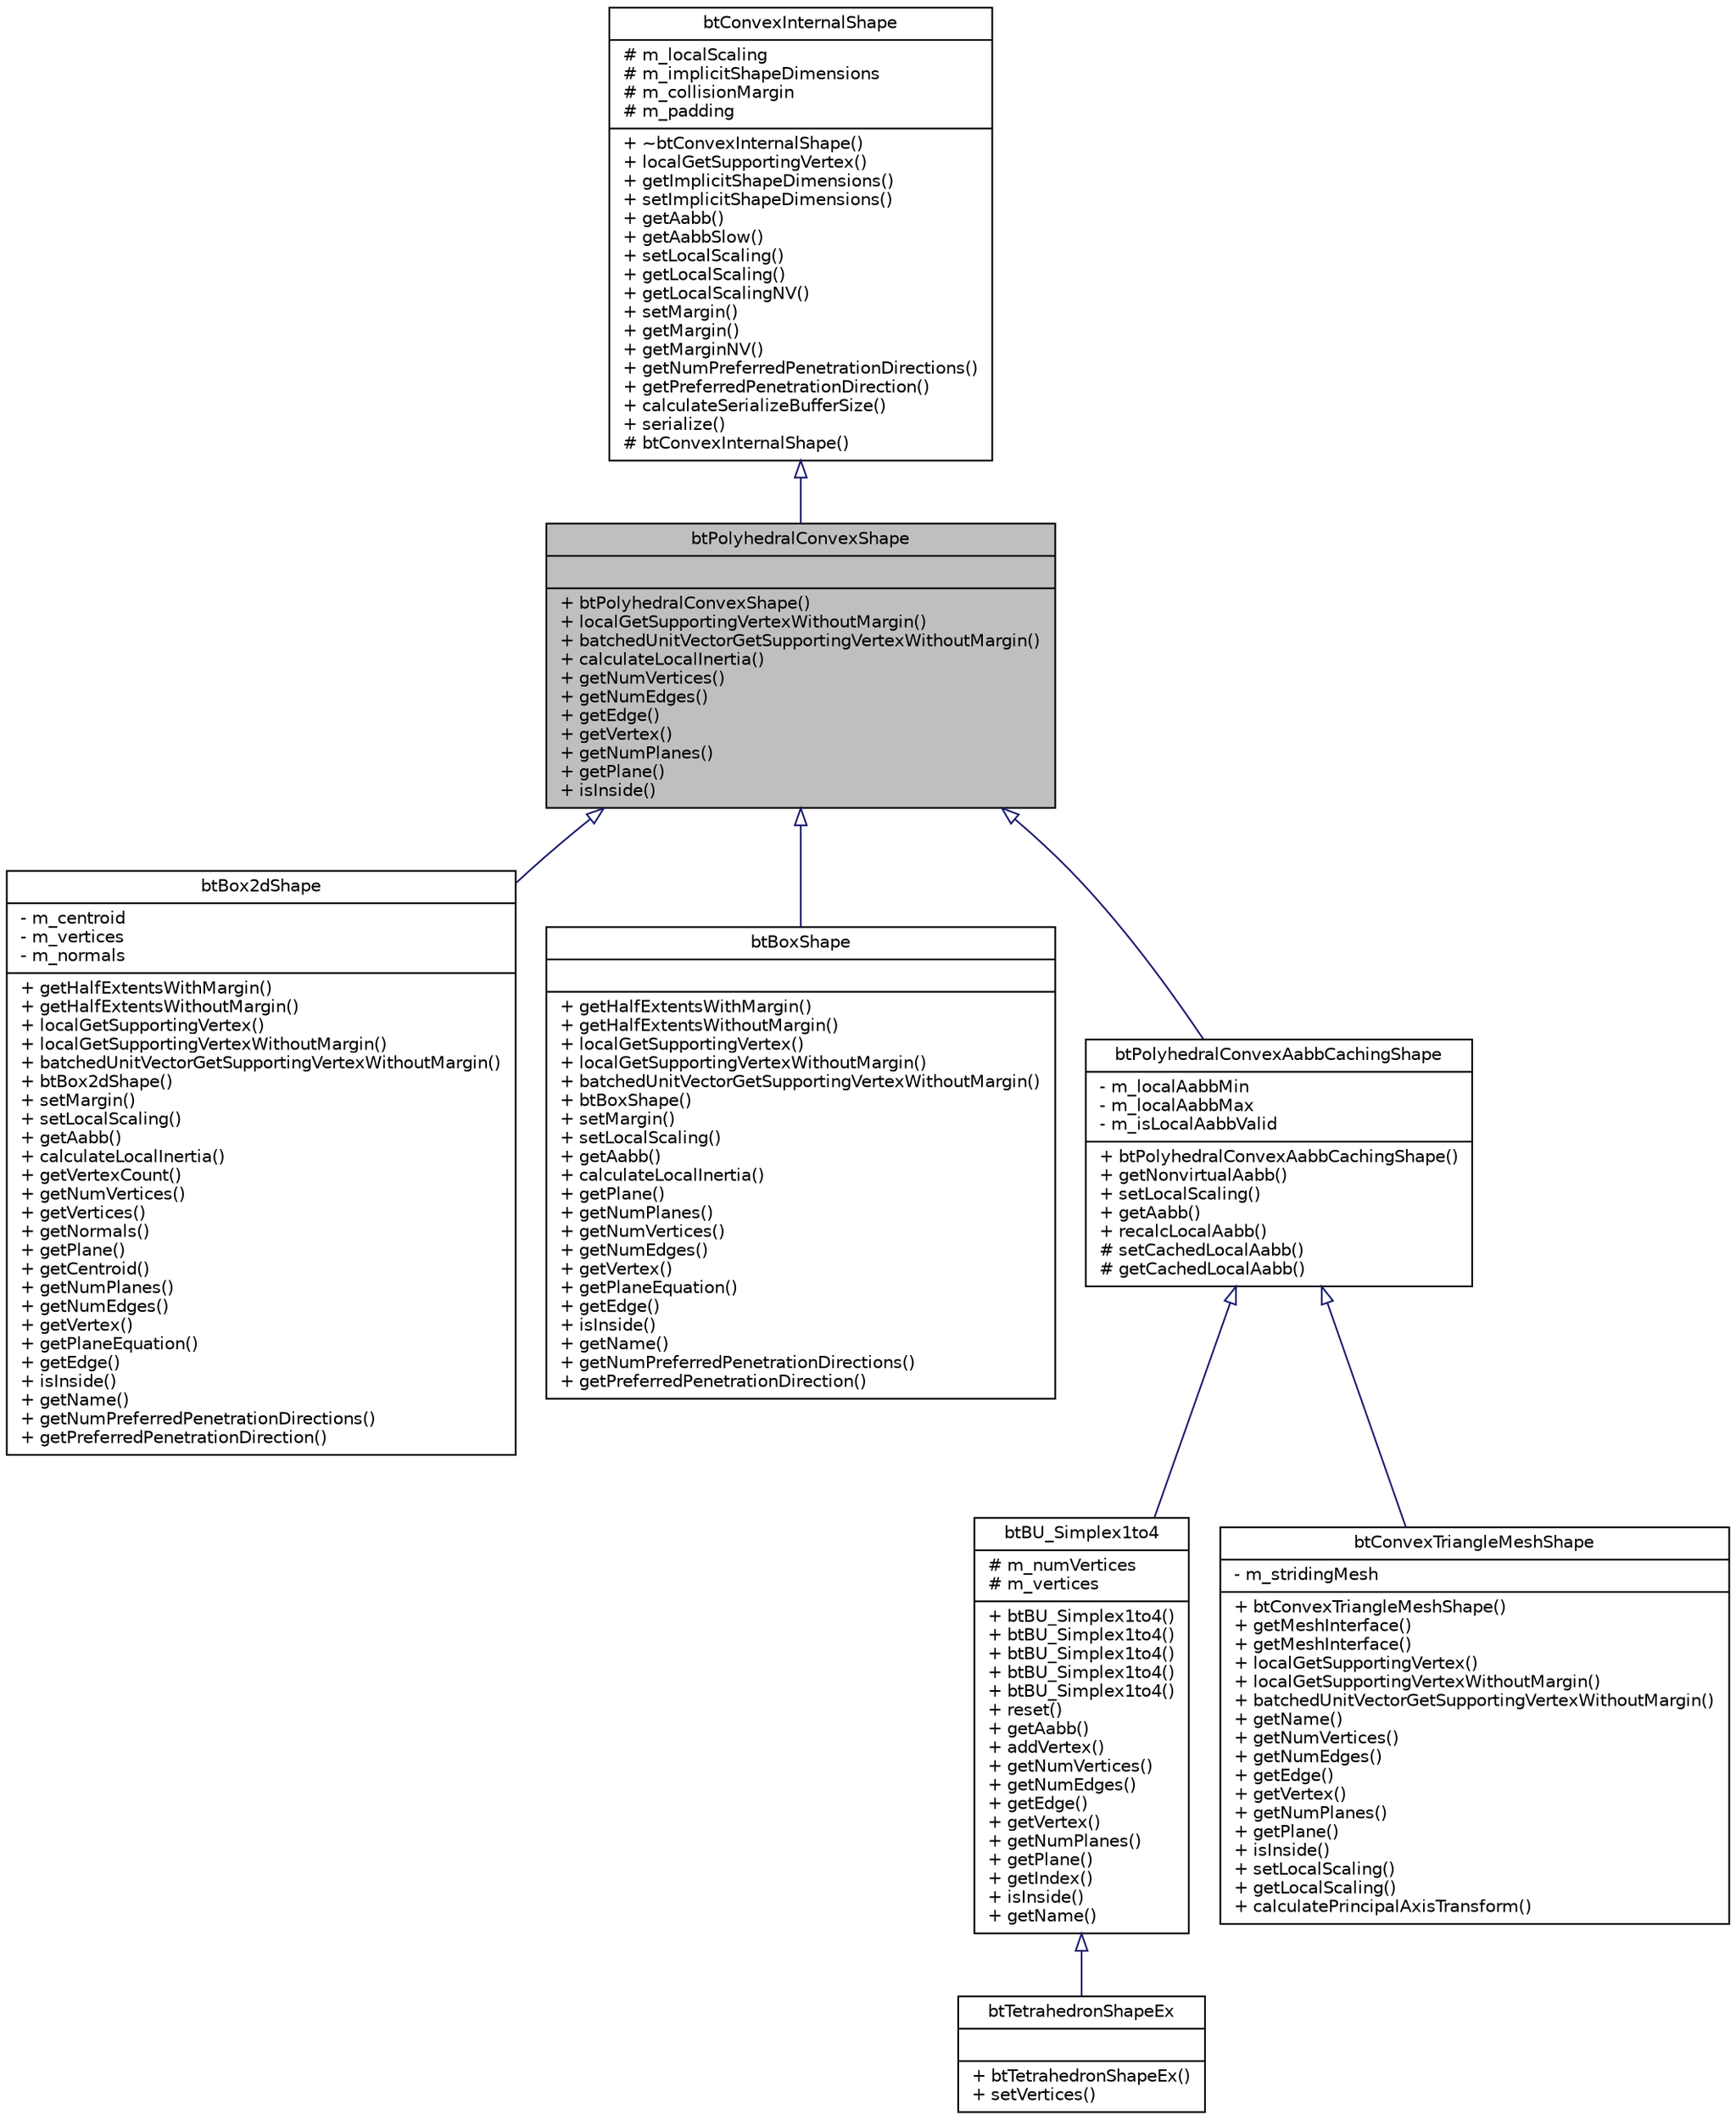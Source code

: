 digraph G
{
  edge [fontname="Helvetica",fontsize="10",labelfontname="Helvetica",labelfontsize="10"];
  node [fontname="Helvetica",fontsize="10",shape=record];
  Node1 [label="{btPolyhedralConvexShape\n||+ btPolyhedralConvexShape()\l+ localGetSupportingVertexWithoutMargin()\l+ batchedUnitVectorGetSupportingVertexWithoutMargin()\l+ calculateLocalInertia()\l+ getNumVertices()\l+ getNumEdges()\l+ getEdge()\l+ getVertex()\l+ getNumPlanes()\l+ getPlane()\l+ isInside()\l}",height=0.2,width=0.4,color="black", fillcolor="grey75", style="filled" fontcolor="black"];
  Node2 -> Node1 [dir=back,color="midnightblue",fontsize="10",style="solid",arrowtail="empty",fontname="Helvetica"];
  Node2 [label="{btConvexInternalShape\n|# m_localScaling\l# m_implicitShapeDimensions\l# m_collisionMargin\l# m_padding\l|+ ~btConvexInternalShape()\l+ localGetSupportingVertex()\l+ getImplicitShapeDimensions()\l+ setImplicitShapeDimensions()\l+ getAabb()\l+ getAabbSlow()\l+ setLocalScaling()\l+ getLocalScaling()\l+ getLocalScalingNV()\l+ setMargin()\l+ getMargin()\l+ getMarginNV()\l+ getNumPreferredPenetrationDirections()\l+ getPreferredPenetrationDirection()\l+ calculateSerializeBufferSize()\l+ serialize()\l# btConvexInternalShape()\l}",height=0.2,width=0.4,color="black", fillcolor="white", style="filled",URL="$de/d1a/classbtConvexInternalShape.html",tooltip="The btConvexInternalShape is an internal base class, shared by most convex shape implementations."];
  Node1 -> Node3 [dir=back,color="midnightblue",fontsize="10",style="solid",arrowtail="empty",fontname="Helvetica"];
  Node3 [label="{btBox2dShape\n|- m_centroid\l- m_vertices\l- m_normals\l|+ getHalfExtentsWithMargin()\l+ getHalfExtentsWithoutMargin()\l+ localGetSupportingVertex()\l+ localGetSupportingVertexWithoutMargin()\l+ batchedUnitVectorGetSupportingVertexWithoutMargin()\l+ btBox2dShape()\l+ setMargin()\l+ setLocalScaling()\l+ getAabb()\l+ calculateLocalInertia()\l+ getVertexCount()\l+ getNumVertices()\l+ getVertices()\l+ getNormals()\l+ getPlane()\l+ getCentroid()\l+ getNumPlanes()\l+ getNumEdges()\l+ getVertex()\l+ getPlaneEquation()\l+ getEdge()\l+ isInside()\l+ getName()\l+ getNumPreferredPenetrationDirections()\l+ getPreferredPenetrationDirection()\l}",height=0.2,width=0.4,color="black", fillcolor="white", style="filled",URL="$df/dc3/classbtBox2dShape.html",tooltip="The btBox2dShape is a box primitive around the origin, its sides axis aligned with length specified b..."];
  Node1 -> Node4 [dir=back,color="midnightblue",fontsize="10",style="solid",arrowtail="empty",fontname="Helvetica"];
  Node4 [label="{btBoxShape\n||+ getHalfExtentsWithMargin()\l+ getHalfExtentsWithoutMargin()\l+ localGetSupportingVertex()\l+ localGetSupportingVertexWithoutMargin()\l+ batchedUnitVectorGetSupportingVertexWithoutMargin()\l+ btBoxShape()\l+ setMargin()\l+ setLocalScaling()\l+ getAabb()\l+ calculateLocalInertia()\l+ getPlane()\l+ getNumPlanes()\l+ getNumVertices()\l+ getNumEdges()\l+ getVertex()\l+ getPlaneEquation()\l+ getEdge()\l+ isInside()\l+ getName()\l+ getNumPreferredPenetrationDirections()\l+ getPreferredPenetrationDirection()\l}",height=0.2,width=0.4,color="black", fillcolor="white", style="filled",URL="$da/df8/classbtBoxShape.html",tooltip="The btBoxShape is a box primitive around the origin, its sides axis aligned with length specified by ..."];
  Node1 -> Node5 [dir=back,color="midnightblue",fontsize="10",style="solid",arrowtail="empty",fontname="Helvetica"];
  Node5 [label="{btPolyhedralConvexAabbCachingShape\n|- m_localAabbMin\l- m_localAabbMax\l- m_isLocalAabbValid\l|+ btPolyhedralConvexAabbCachingShape()\l+ getNonvirtualAabb()\l+ setLocalScaling()\l+ getAabb()\l+ recalcLocalAabb()\l# setCachedLocalAabb()\l# getCachedLocalAabb()\l}",height=0.2,width=0.4,color="black", fillcolor="white", style="filled",URL="$de/dd1/classbtPolyhedralConvexAabbCachingShape.html",tooltip="The btPolyhedralConvexAabbCachingShape adds aabb caching to the btPolyhedralConvexShape."];
  Node5 -> Node6 [dir=back,color="midnightblue",fontsize="10",style="solid",arrowtail="empty",fontname="Helvetica"];
  Node6 [label="{btBU_Simplex1to4\n|# m_numVertices\l# m_vertices\l|+ btBU_Simplex1to4()\l+ btBU_Simplex1to4()\l+ btBU_Simplex1to4()\l+ btBU_Simplex1to4()\l+ btBU_Simplex1to4()\l+ reset()\l+ getAabb()\l+ addVertex()\l+ getNumVertices()\l+ getNumEdges()\l+ getEdge()\l+ getVertex()\l+ getNumPlanes()\l+ getPlane()\l+ getIndex()\l+ isInside()\l+ getName()\l}",height=0.2,width=0.4,color="black", fillcolor="white", style="filled",URL="$d1/d81/classbtBU__Simplex1to4.html",tooltip="The btBU_Simplex1to4 implements tetrahedron, triangle, line, vertex collision shapes. In most cases it is better to use btConvexHullShape instead."];
  Node6 -> Node7 [dir=back,color="midnightblue",fontsize="10",style="solid",arrowtail="empty",fontname="Helvetica"];
  Node7 [label="{btTetrahedronShapeEx\n||+ btTetrahedronShapeEx()\l+ setVertices()\l}",height=0.2,width=0.4,color="black", fillcolor="white", style="filled",URL="$d0/db5/classbtTetrahedronShapeEx.html",tooltip="Helper class for tetrahedrons."];
  Node5 -> Node8 [dir=back,color="midnightblue",fontsize="10",style="solid",arrowtail="empty",fontname="Helvetica"];
  Node8 [label="{btConvexTriangleMeshShape\n|- m_stridingMesh\l|+ btConvexTriangleMeshShape()\l+ getMeshInterface()\l+ getMeshInterface()\l+ localGetSupportingVertex()\l+ localGetSupportingVertexWithoutMargin()\l+ batchedUnitVectorGetSupportingVertexWithoutMargin()\l+ getName()\l+ getNumVertices()\l+ getNumEdges()\l+ getEdge()\l+ getVertex()\l+ getNumPlanes()\l+ getPlane()\l+ isInside()\l+ setLocalScaling()\l+ getLocalScaling()\l+ calculatePrincipalAxisTransform()\l}",height=0.2,width=0.4,color="black", fillcolor="white", style="filled",URL="$d4/d09/classbtConvexTriangleMeshShape.html"];
}
